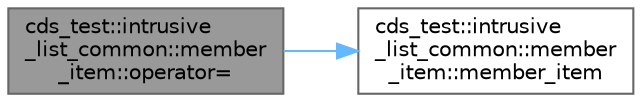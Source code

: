 digraph "cds_test::intrusive_list_common::member_item::operator="
{
 // LATEX_PDF_SIZE
  bgcolor="transparent";
  edge [fontname=Helvetica,fontsize=10,labelfontname=Helvetica,labelfontsize=10];
  node [fontname=Helvetica,fontsize=10,shape=box,height=0.2,width=0.4];
  rankdir="LR";
  Node1 [id="Node000001",label="cds_test::intrusive\l_list_common::member\l_item::operator=",height=0.2,width=0.4,color="gray40", fillcolor="grey60", style="filled", fontcolor="black",tooltip=" "];
  Node1 -> Node2 [id="edge1_Node000001_Node000002",color="steelblue1",style="solid",tooltip=" "];
  Node2 [id="Node000002",label="cds_test::intrusive\l_list_common::member\l_item::member_item",height=0.2,width=0.4,color="grey40", fillcolor="white", style="filled",URL="$structcds__test_1_1intrusive__list__common_1_1member__item.html#a0e53822182da7949c8dec41e8d6d3536",tooltip=" "];
}
